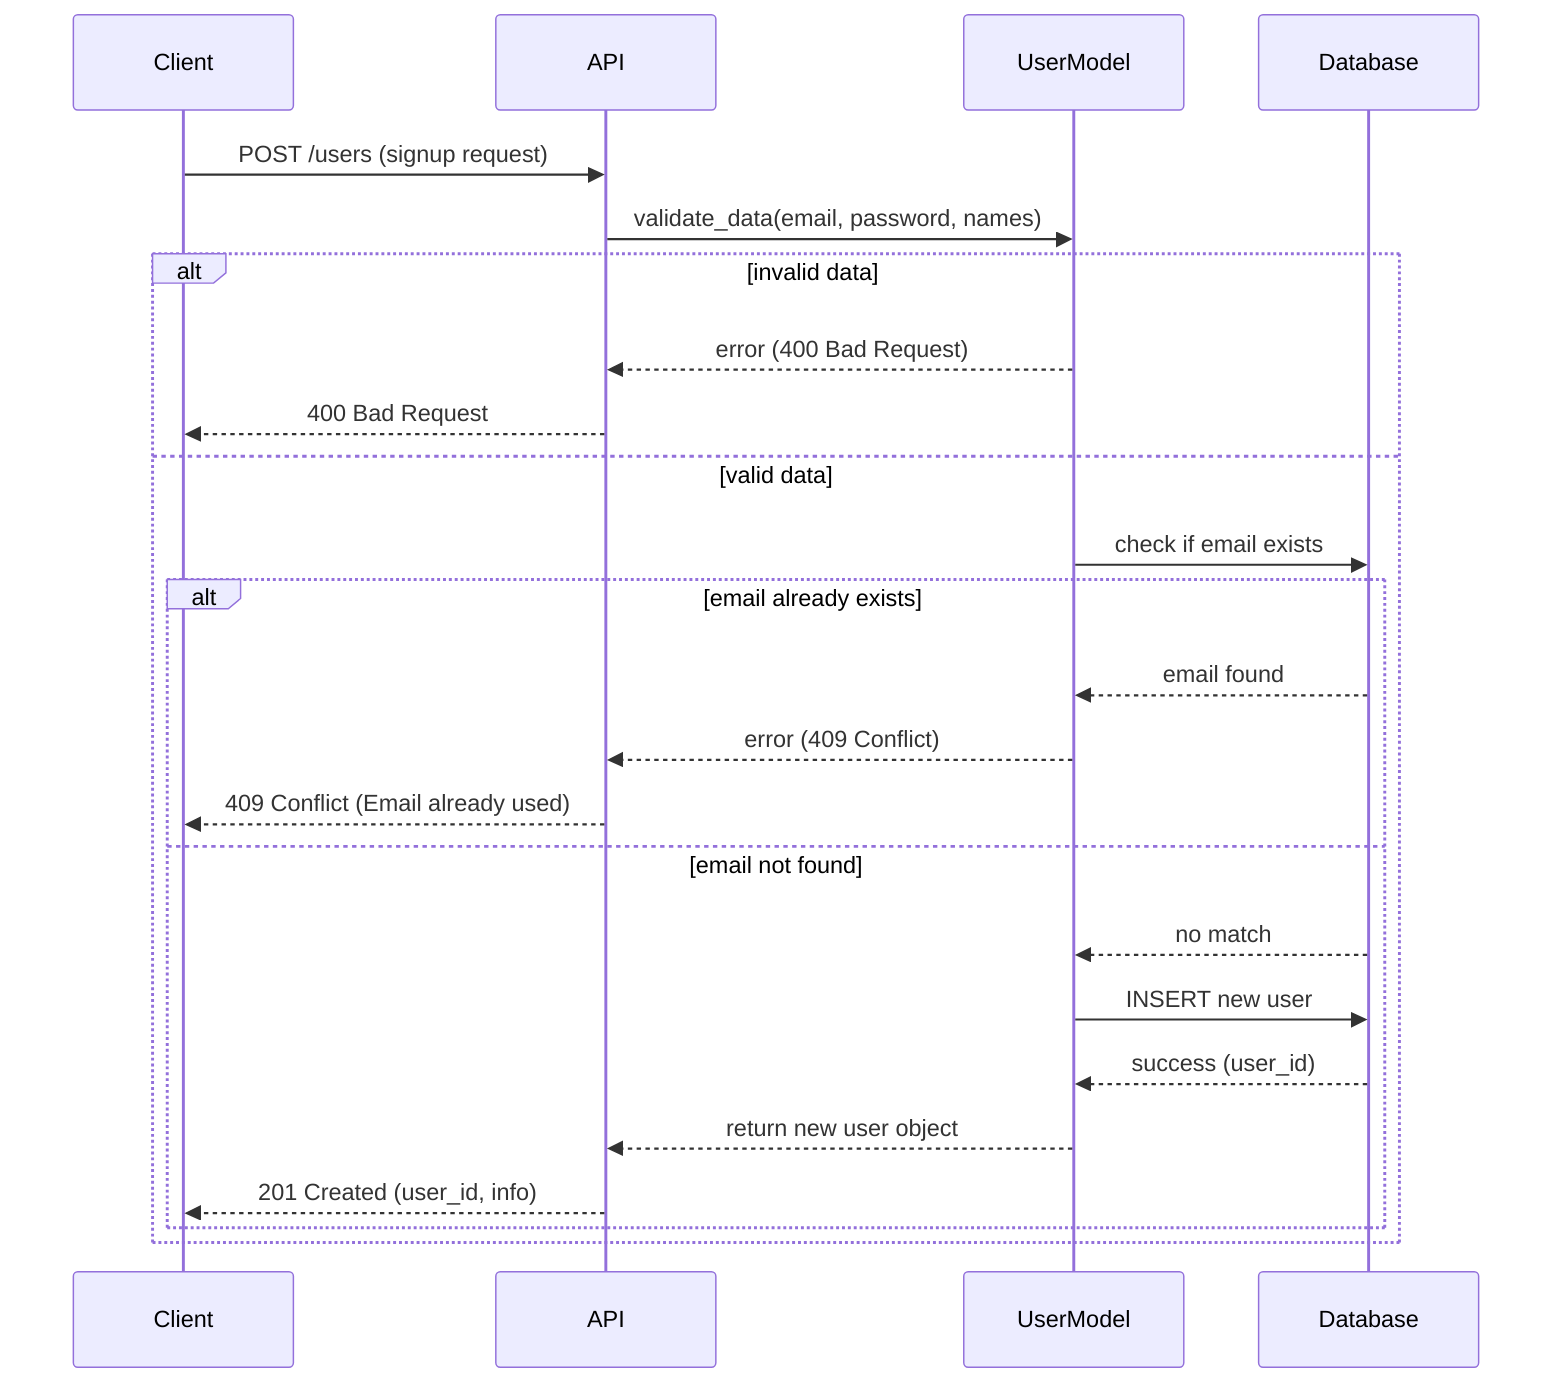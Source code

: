 sequenceDiagram
participant Client
participant API
participant UserModel
participant Database

Client->>API: POST /users (signup request)
API->>UserModel: validate_data(email, password, names)
alt invalid data
    UserModel-->>API: error (400 Bad Request)
    API-->>Client: 400 Bad Request
else valid data
    UserModel->>Database: check if email exists
    alt email already exists
        Database-->>UserModel: email found
        UserModel-->>API: error (409 Conflict)
        API-->>Client: 409 Conflict (Email already used)
    else email not found
        Database-->>UserModel: no match
        UserModel->>Database: INSERT new user
        Database-->>UserModel: success (user_id)
        UserModel-->>API: return new user object
        API-->>Client: 201 Created (user_id, info)
    end
end